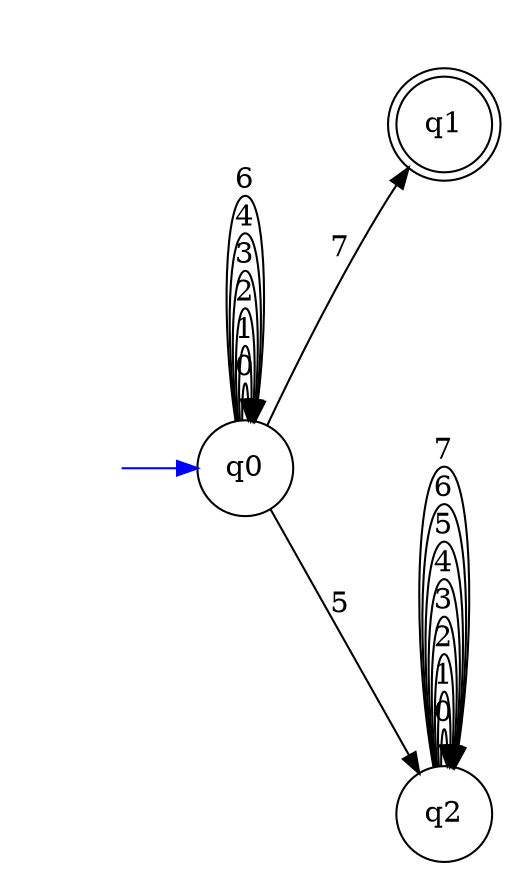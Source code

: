 digraph finite_automaton {
	graph[fontsize=8];
	rankdir=LR;
	size=8;

	node [shape=doublecircle, style="", color=black]; q1;
	node [shape=circle, style="", color=black]; q0 q2;
	node [shape=plaintext, label="", style=""]; iq0;
	iq0 -> q0 [color=blue];
	q0 -> q0 [label="0"];
	q0 -> q0 [label="1"];
	q0 -> q0 [label="2"];
	q0 -> q0 [label="3"];
	q0 -> q0 [label="4"];
	q0 -> q2 [label="5"];
	q0 -> q0 [label="6"];
	q0 -> q1 [label="7"];
	q2 -> q2 [label="0"];
	q2 -> q2 [label="1"];
	q2 -> q2 [label="2"];
	q2 -> q2 [label="3"];
	q2 -> q2 [label="4"];
	q2 -> q2 [label="5"];
	q2 -> q2 [label="6"];
	q2 -> q2 [label="7"];
}
